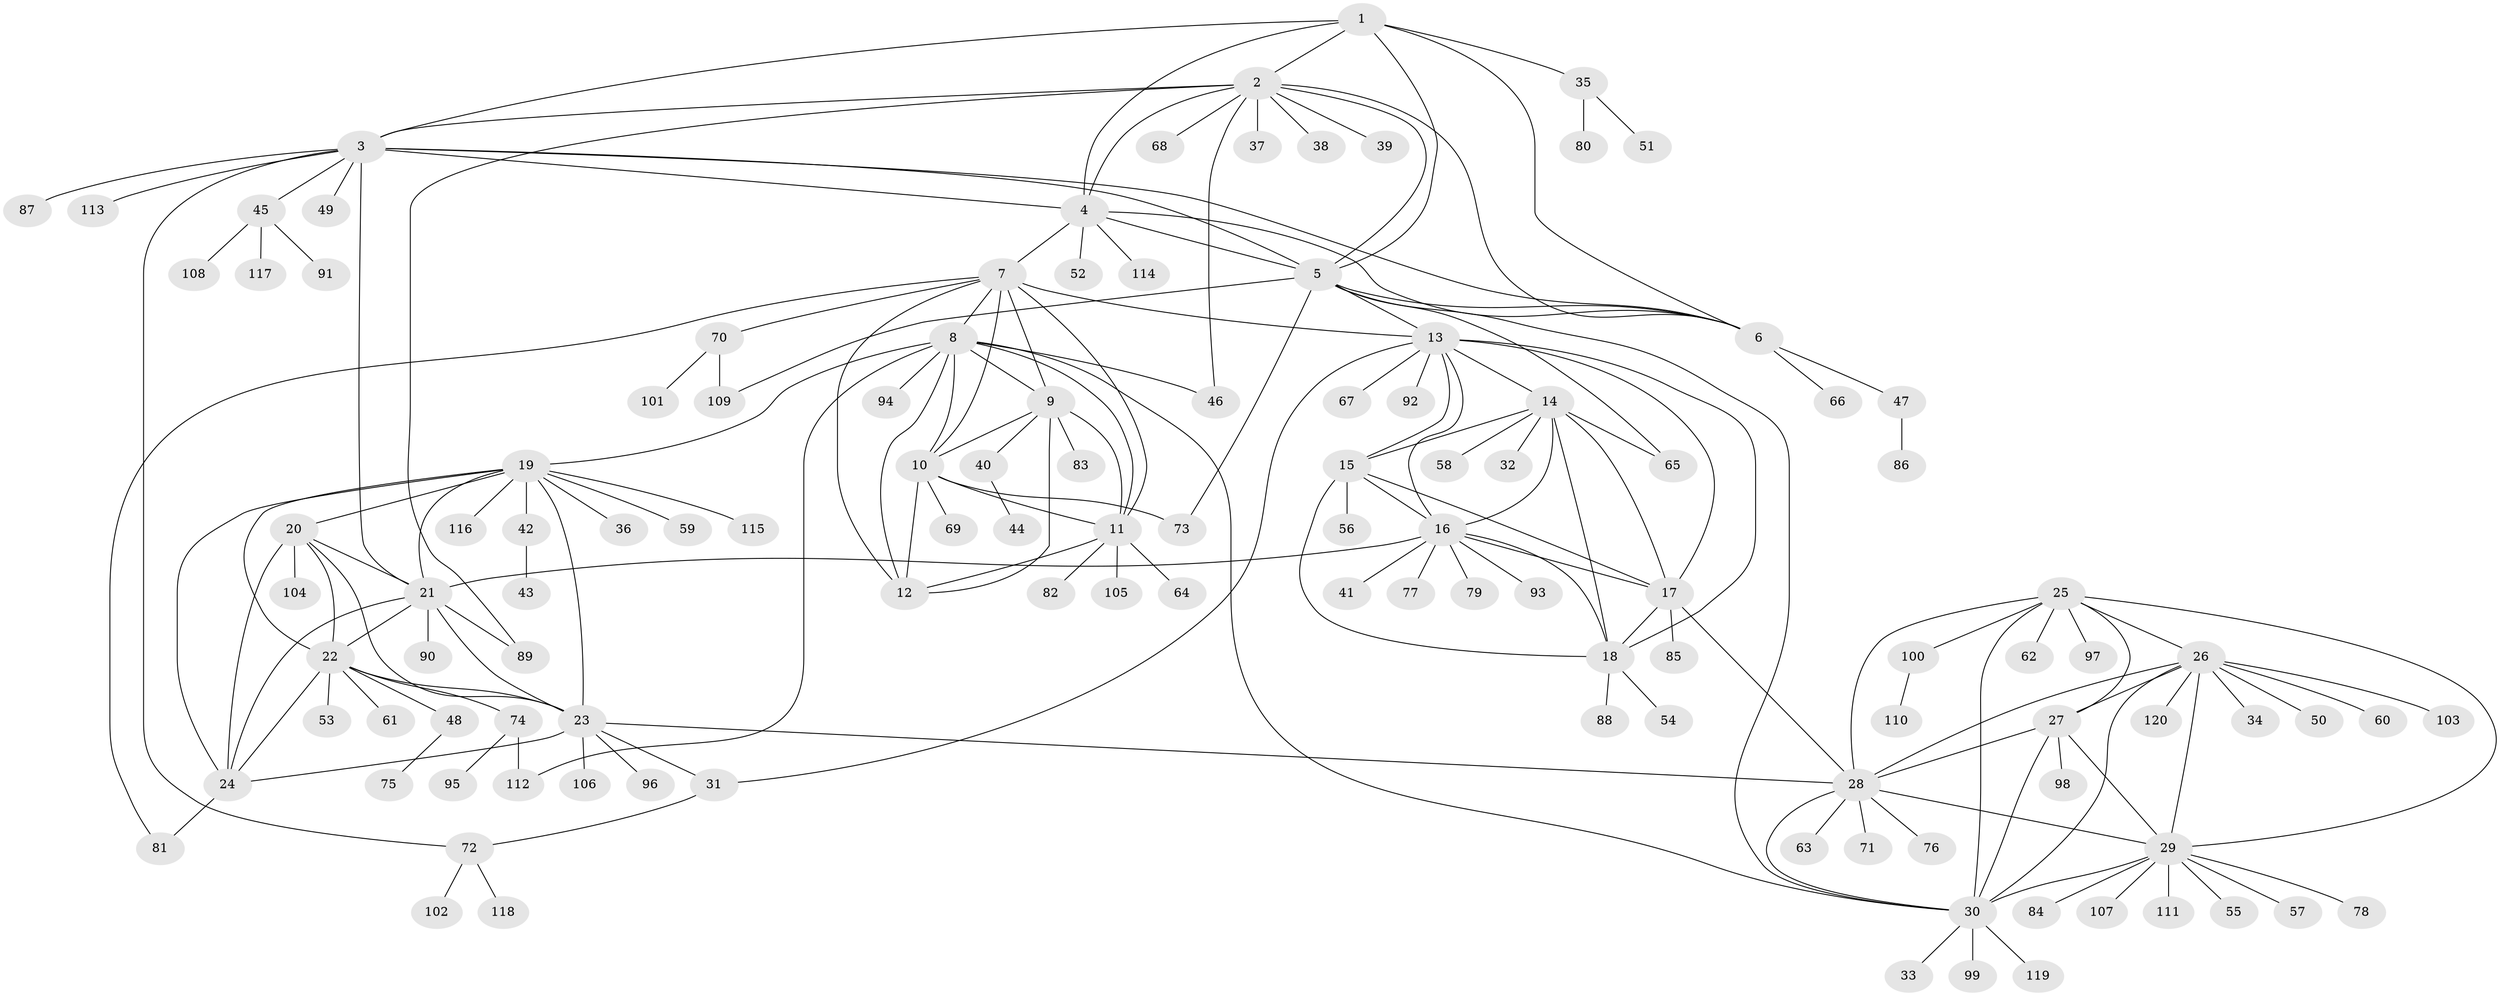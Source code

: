 // Generated by graph-tools (version 1.1) at 2025/11/02/27/25 16:11:35]
// undirected, 120 vertices, 184 edges
graph export_dot {
graph [start="1"]
  node [color=gray90,style=filled];
  1;
  2;
  3;
  4;
  5;
  6;
  7;
  8;
  9;
  10;
  11;
  12;
  13;
  14;
  15;
  16;
  17;
  18;
  19;
  20;
  21;
  22;
  23;
  24;
  25;
  26;
  27;
  28;
  29;
  30;
  31;
  32;
  33;
  34;
  35;
  36;
  37;
  38;
  39;
  40;
  41;
  42;
  43;
  44;
  45;
  46;
  47;
  48;
  49;
  50;
  51;
  52;
  53;
  54;
  55;
  56;
  57;
  58;
  59;
  60;
  61;
  62;
  63;
  64;
  65;
  66;
  67;
  68;
  69;
  70;
  71;
  72;
  73;
  74;
  75;
  76;
  77;
  78;
  79;
  80;
  81;
  82;
  83;
  84;
  85;
  86;
  87;
  88;
  89;
  90;
  91;
  92;
  93;
  94;
  95;
  96;
  97;
  98;
  99;
  100;
  101;
  102;
  103;
  104;
  105;
  106;
  107;
  108;
  109;
  110;
  111;
  112;
  113;
  114;
  115;
  116;
  117;
  118;
  119;
  120;
  1 -- 2;
  1 -- 3;
  1 -- 4;
  1 -- 5;
  1 -- 6;
  1 -- 35;
  2 -- 3;
  2 -- 4;
  2 -- 5;
  2 -- 6;
  2 -- 37;
  2 -- 38;
  2 -- 39;
  2 -- 46;
  2 -- 68;
  2 -- 89;
  3 -- 4;
  3 -- 5;
  3 -- 6;
  3 -- 21;
  3 -- 45;
  3 -- 49;
  3 -- 72;
  3 -- 87;
  3 -- 113;
  4 -- 5;
  4 -- 6;
  4 -- 7;
  4 -- 52;
  4 -- 114;
  5 -- 6;
  5 -- 13;
  5 -- 30;
  5 -- 65;
  5 -- 73;
  5 -- 109;
  6 -- 47;
  6 -- 66;
  7 -- 8;
  7 -- 9;
  7 -- 10;
  7 -- 11;
  7 -- 12;
  7 -- 13;
  7 -- 70;
  7 -- 81;
  8 -- 9;
  8 -- 10;
  8 -- 11;
  8 -- 12;
  8 -- 19;
  8 -- 30;
  8 -- 46;
  8 -- 94;
  8 -- 112;
  9 -- 10;
  9 -- 11;
  9 -- 12;
  9 -- 40;
  9 -- 83;
  10 -- 11;
  10 -- 12;
  10 -- 69;
  10 -- 73;
  11 -- 12;
  11 -- 64;
  11 -- 82;
  11 -- 105;
  13 -- 14;
  13 -- 15;
  13 -- 16;
  13 -- 17;
  13 -- 18;
  13 -- 31;
  13 -- 67;
  13 -- 92;
  14 -- 15;
  14 -- 16;
  14 -- 17;
  14 -- 18;
  14 -- 32;
  14 -- 58;
  14 -- 65;
  15 -- 16;
  15 -- 17;
  15 -- 18;
  15 -- 56;
  16 -- 17;
  16 -- 18;
  16 -- 21;
  16 -- 41;
  16 -- 77;
  16 -- 79;
  16 -- 93;
  17 -- 18;
  17 -- 28;
  17 -- 85;
  18 -- 54;
  18 -- 88;
  19 -- 20;
  19 -- 21;
  19 -- 22;
  19 -- 23;
  19 -- 24;
  19 -- 36;
  19 -- 42;
  19 -- 59;
  19 -- 115;
  19 -- 116;
  20 -- 21;
  20 -- 22;
  20 -- 23;
  20 -- 24;
  20 -- 104;
  21 -- 22;
  21 -- 23;
  21 -- 24;
  21 -- 89;
  21 -- 90;
  22 -- 23;
  22 -- 24;
  22 -- 48;
  22 -- 53;
  22 -- 61;
  22 -- 74;
  23 -- 24;
  23 -- 28;
  23 -- 31;
  23 -- 96;
  23 -- 106;
  24 -- 81;
  25 -- 26;
  25 -- 27;
  25 -- 28;
  25 -- 29;
  25 -- 30;
  25 -- 62;
  25 -- 97;
  25 -- 100;
  26 -- 27;
  26 -- 28;
  26 -- 29;
  26 -- 30;
  26 -- 34;
  26 -- 50;
  26 -- 60;
  26 -- 103;
  26 -- 120;
  27 -- 28;
  27 -- 29;
  27 -- 30;
  27 -- 98;
  28 -- 29;
  28 -- 30;
  28 -- 63;
  28 -- 71;
  28 -- 76;
  29 -- 30;
  29 -- 55;
  29 -- 57;
  29 -- 78;
  29 -- 84;
  29 -- 107;
  29 -- 111;
  30 -- 33;
  30 -- 99;
  30 -- 119;
  31 -- 72;
  35 -- 51;
  35 -- 80;
  40 -- 44;
  42 -- 43;
  45 -- 91;
  45 -- 108;
  45 -- 117;
  47 -- 86;
  48 -- 75;
  70 -- 101;
  70 -- 109;
  72 -- 102;
  72 -- 118;
  74 -- 95;
  74 -- 112;
  100 -- 110;
}
